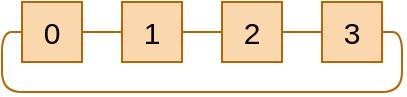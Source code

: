 <mxfile>
    <diagram id="1WS0C2TTASSNU9hdsVjz" name="Page-1">
        <mxGraphModel dx="229" dy="262" grid="1" gridSize="10" guides="1" tooltips="1" connect="1" arrows="1" fold="1" page="1" pageScale="1" pageWidth="200" pageHeight="20" background="none" math="0" shadow="0">
            <root>
                <mxCell id="0"/>
                <mxCell id="1" parent="0"/>
                <mxCell id="10" value="0" style="rounded=0;whiteSpace=wrap;html=1;fillColor=#FAD7AC;fontColor=#000000;fontSize=15;strokeColor=#B46504;" vertex="1" parent="1">
                    <mxGeometry x="10" y="30" width="30" height="30" as="geometry"/>
                </mxCell>
                <mxCell id="11" value="1" style="rounded=0;whiteSpace=wrap;html=1;fillColor=#FAD7AC;fontColor=#000000;fontSize=15;strokeColor=#B46504;" vertex="1" parent="1">
                    <mxGeometry x="60" y="30" width="30" height="30" as="geometry"/>
                </mxCell>
                <mxCell id="13" value="2" style="rounded=0;whiteSpace=wrap;html=1;fillColor=#FAD7AC;fontColor=#000000;fontSize=15;strokeColor=#B46504;" vertex="1" parent="1">
                    <mxGeometry x="110" y="30" width="30" height="30" as="geometry"/>
                </mxCell>
                <mxCell id="15" value="3" style="rounded=0;whiteSpace=wrap;html=1;fillColor=#FAD7AC;fontColor=#000000;fontSize=15;strokeColor=#B46504;" vertex="1" parent="1">
                    <mxGeometry x="160" y="30" width="30" height="30" as="geometry"/>
                </mxCell>
                <mxCell id="21" value="" style="endArrow=none;html=1;exitX=1;exitY=0.5;exitDx=0;exitDy=0;fontColor=#000000;strokeColor=#B46504;" edge="1" parent="1" source="10" target="11">
                    <mxGeometry width="50" height="50" relative="1" as="geometry">
                        <mxPoint x="70" y="5" as="sourcePoint"/>
                        <mxPoint x="120" y="-45" as="targetPoint"/>
                    </mxGeometry>
                </mxCell>
                <mxCell id="22" value="" style="endArrow=none;html=1;exitX=1;exitY=0.5;exitDx=0;exitDy=0;fontColor=#000000;strokeColor=#B46504;" edge="1" parent="1">
                    <mxGeometry width="50" height="50" relative="1" as="geometry">
                        <mxPoint x="90" y="45" as="sourcePoint"/>
                        <mxPoint x="110" y="45" as="targetPoint"/>
                    </mxGeometry>
                </mxCell>
                <mxCell id="23" value="" style="endArrow=none;html=1;exitX=1;exitY=0.5;exitDx=0;exitDy=0;fontColor=#000000;strokeColor=#B46504;" edge="1" parent="1">
                    <mxGeometry width="50" height="50" relative="1" as="geometry">
                        <mxPoint x="140" y="45" as="sourcePoint"/>
                        <mxPoint x="160" y="45" as="targetPoint"/>
                    </mxGeometry>
                </mxCell>
                <mxCell id="24" value="" style="endArrow=none;html=1;exitX=0;exitY=0.5;exitDx=0;exitDy=0;entryX=1;entryY=0.5;entryDx=0;entryDy=0;fontColor=#000000;strokeColor=#B46504;" edge="1" parent="1" source="10" target="15">
                    <mxGeometry width="50" height="50" relative="1" as="geometry">
                        <mxPoint y="45" as="sourcePoint"/>
                        <mxPoint x="200" y="45" as="targetPoint"/>
                        <Array as="points">
                            <mxPoint y="45"/>
                            <mxPoint y="75"/>
                            <mxPoint x="200" y="75"/>
                            <mxPoint x="200" y="45"/>
                        </Array>
                    </mxGeometry>
                </mxCell>
            </root>
        </mxGraphModel>
    </diagram>
</mxfile>